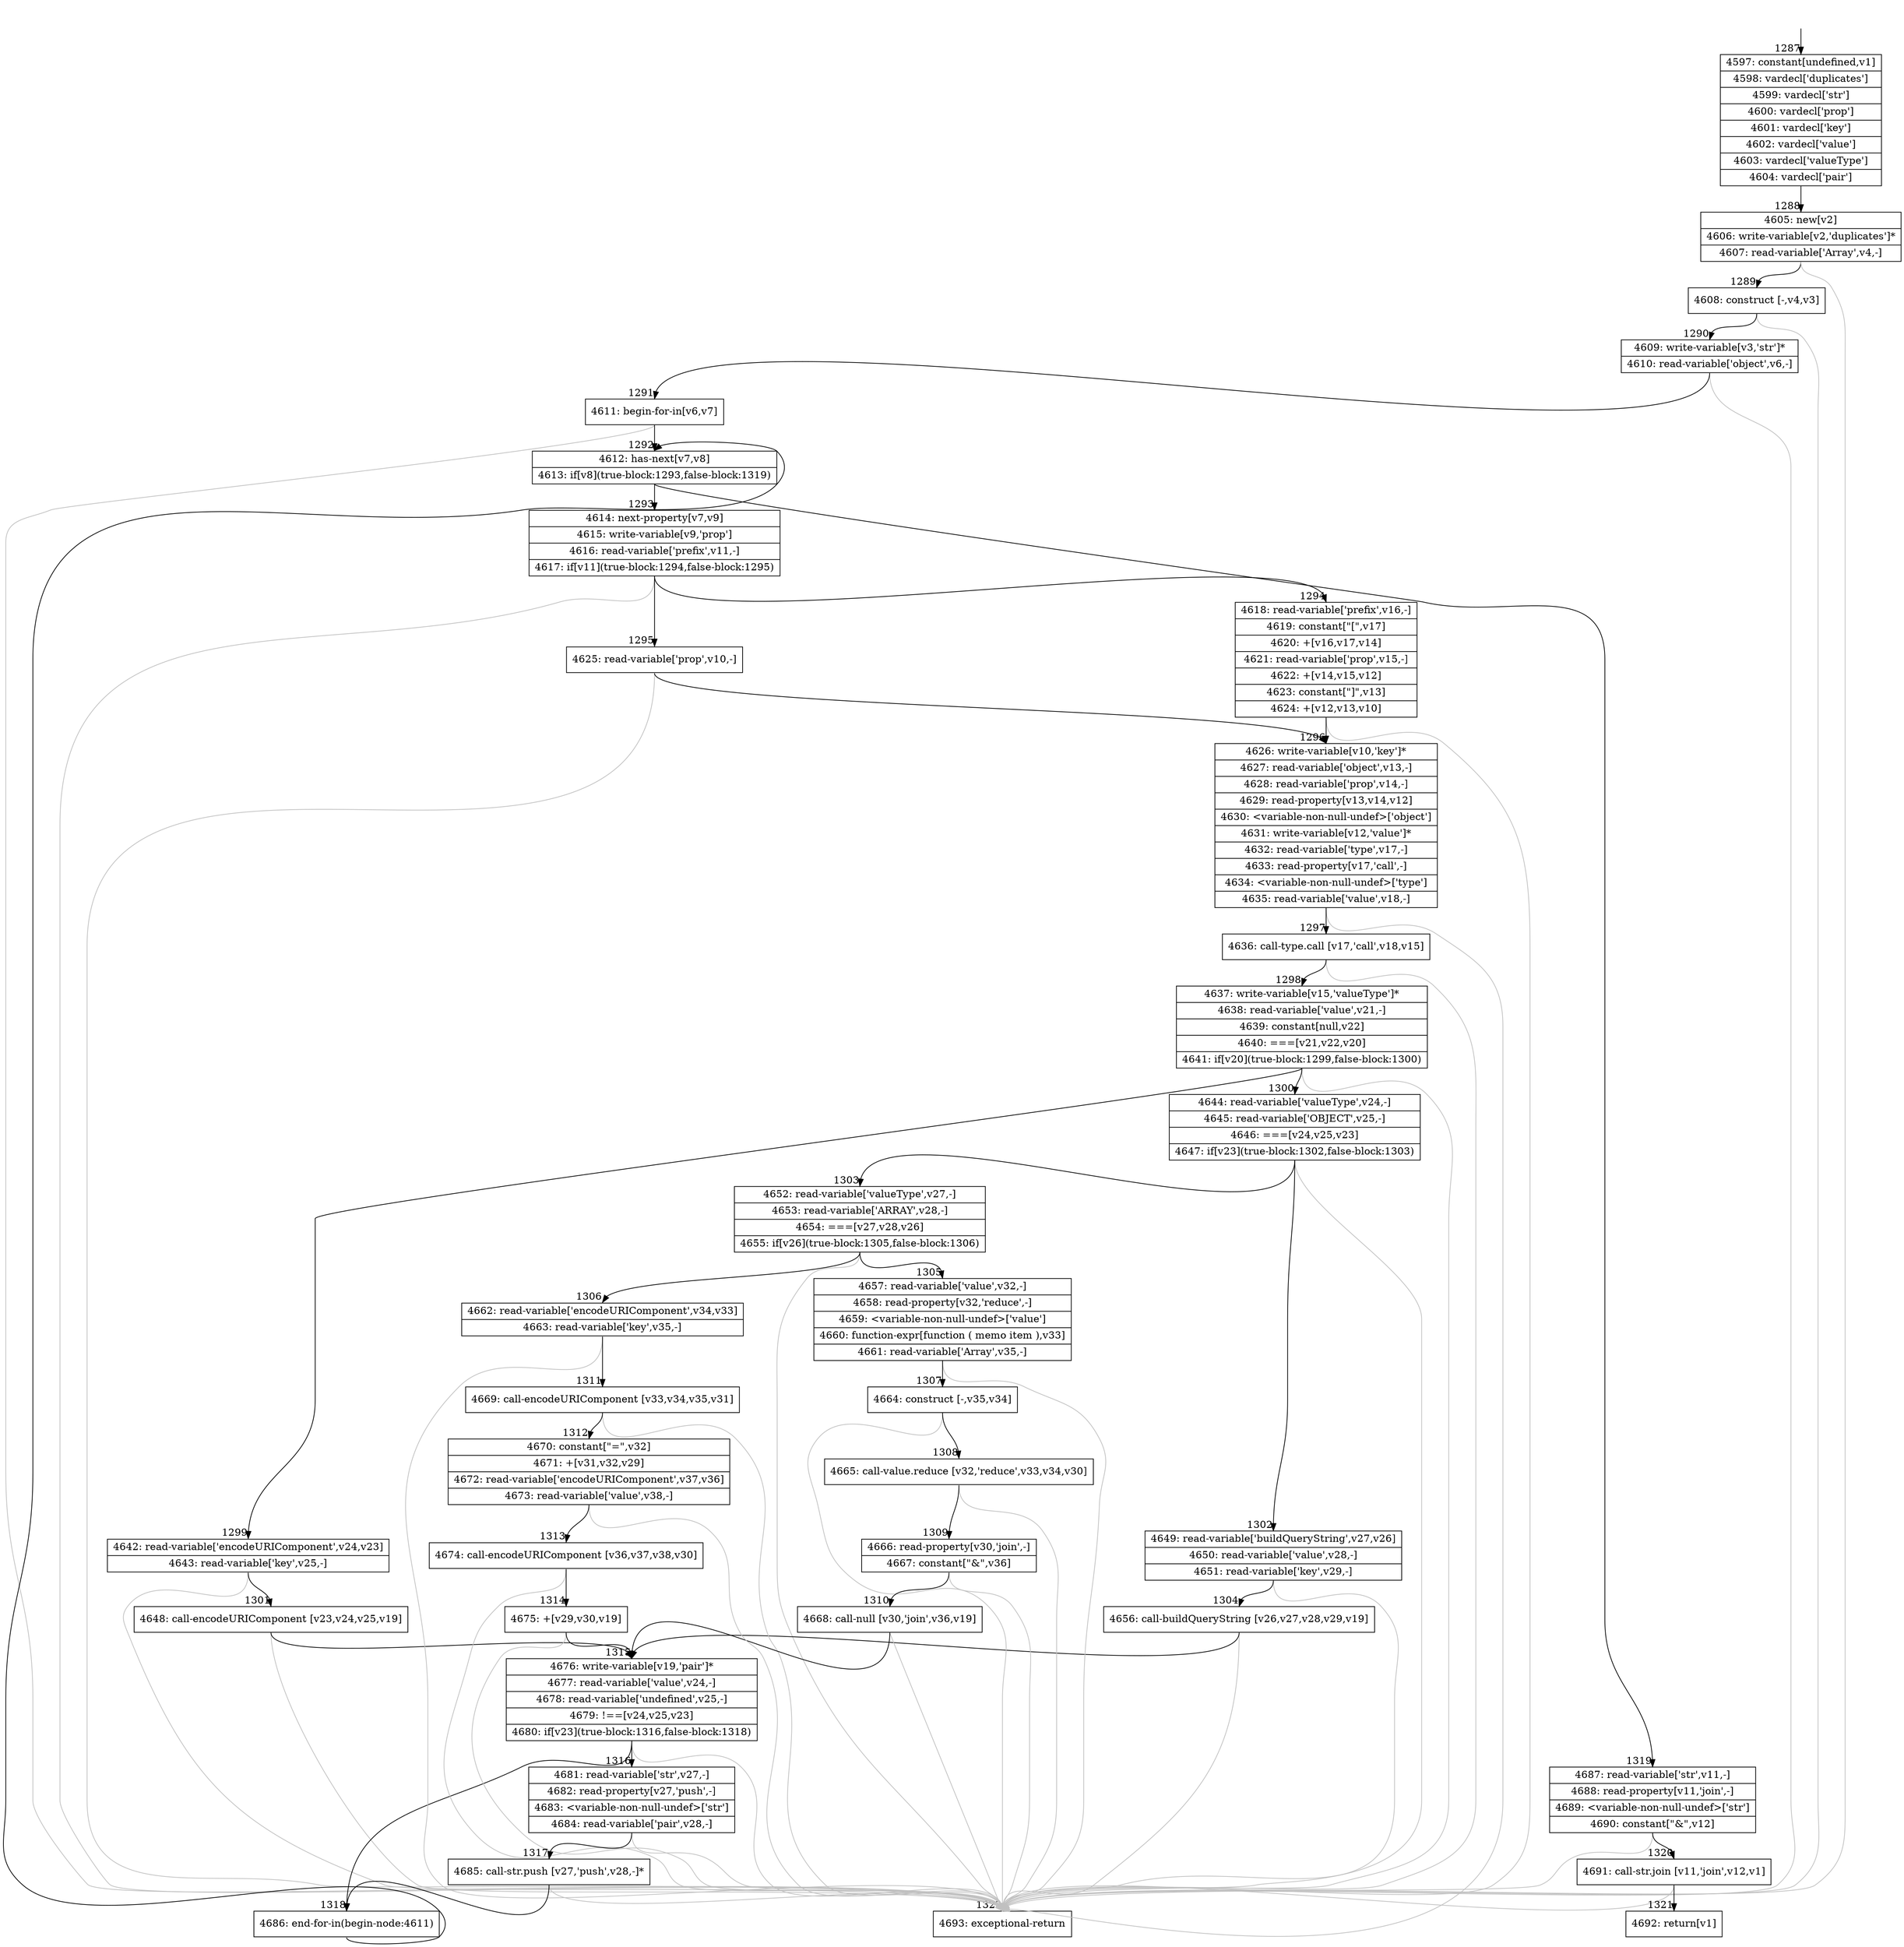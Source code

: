 digraph {
rankdir="TD"
BB_entry49[shape=none,label=""];
BB_entry49 -> BB1287 [tailport=s, headport=n, headlabel="    1287"]
BB1287 [shape=record label="{4597: constant[undefined,v1]|4598: vardecl['duplicates']|4599: vardecl['str']|4600: vardecl['prop']|4601: vardecl['key']|4602: vardecl['value']|4603: vardecl['valueType']|4604: vardecl['pair']}" ] 
BB1287 -> BB1288 [tailport=s, headport=n, headlabel="      1288"]
BB1288 [shape=record label="{4605: new[v2]|4606: write-variable[v2,'duplicates']*|4607: read-variable['Array',v4,-]}" ] 
BB1288 -> BB1289 [tailport=s, headport=n, headlabel="      1289"]
BB1288 -> BB1322 [tailport=s, headport=n, color=gray, headlabel="      1322"]
BB1289 [shape=record label="{4608: construct [-,v4,v3]}" ] 
BB1289 -> BB1290 [tailport=s, headport=n, headlabel="      1290"]
BB1289 -> BB1322 [tailport=s, headport=n, color=gray]
BB1290 [shape=record label="{4609: write-variable[v3,'str']*|4610: read-variable['object',v6,-]}" ] 
BB1290 -> BB1291 [tailport=s, headport=n, headlabel="      1291"]
BB1290 -> BB1322 [tailport=s, headport=n, color=gray]
BB1291 [shape=record label="{4611: begin-for-in[v6,v7]}" ] 
BB1291 -> BB1292 [tailport=s, headport=n, headlabel="      1292"]
BB1291 -> BB1322 [tailport=s, headport=n, color=gray]
BB1292 [shape=record label="{4612: has-next[v7,v8]|4613: if[v8](true-block:1293,false-block:1319)}" ] 
BB1292 -> BB1293 [tailport=s, headport=n, headlabel="      1293"]
BB1292 -> BB1319 [tailport=s, headport=n, headlabel="      1319"]
BB1293 [shape=record label="{4614: next-property[v7,v9]|4615: write-variable[v9,'prop']|4616: read-variable['prefix',v11,-]|4617: if[v11](true-block:1294,false-block:1295)}" ] 
BB1293 -> BB1294 [tailport=s, headport=n, headlabel="      1294"]
BB1293 -> BB1295 [tailport=s, headport=n, headlabel="      1295"]
BB1293 -> BB1322 [tailport=s, headport=n, color=gray]
BB1294 [shape=record label="{4618: read-variable['prefix',v16,-]|4619: constant[\"[\",v17]|4620: +[v16,v17,v14]|4621: read-variable['prop',v15,-]|4622: +[v14,v15,v12]|4623: constant[\"]\",v13]|4624: +[v12,v13,v10]}" ] 
BB1294 -> BB1296 [tailport=s, headport=n, headlabel="      1296"]
BB1294 -> BB1322 [tailport=s, headport=n, color=gray]
BB1295 [shape=record label="{4625: read-variable['prop',v10,-]}" ] 
BB1295 -> BB1296 [tailport=s, headport=n]
BB1295 -> BB1322 [tailport=s, headport=n, color=gray]
BB1296 [shape=record label="{4626: write-variable[v10,'key']*|4627: read-variable['object',v13,-]|4628: read-variable['prop',v14,-]|4629: read-property[v13,v14,v12]|4630: \<variable-non-null-undef\>['object']|4631: write-variable[v12,'value']*|4632: read-variable['type',v17,-]|4633: read-property[v17,'call',-]|4634: \<variable-non-null-undef\>['type']|4635: read-variable['value',v18,-]}" ] 
BB1296 -> BB1297 [tailport=s, headport=n, headlabel="      1297"]
BB1296 -> BB1322 [tailport=s, headport=n, color=gray]
BB1297 [shape=record label="{4636: call-type.call [v17,'call',v18,v15]}" ] 
BB1297 -> BB1298 [tailport=s, headport=n, headlabel="      1298"]
BB1297 -> BB1322 [tailport=s, headport=n, color=gray]
BB1298 [shape=record label="{4637: write-variable[v15,'valueType']*|4638: read-variable['value',v21,-]|4639: constant[null,v22]|4640: ===[v21,v22,v20]|4641: if[v20](true-block:1299,false-block:1300)}" ] 
BB1298 -> BB1299 [tailport=s, headport=n, headlabel="      1299"]
BB1298 -> BB1300 [tailport=s, headport=n, headlabel="      1300"]
BB1298 -> BB1322 [tailport=s, headport=n, color=gray]
BB1299 [shape=record label="{4642: read-variable['encodeURIComponent',v24,v23]|4643: read-variable['key',v25,-]}" ] 
BB1299 -> BB1301 [tailport=s, headport=n, headlabel="      1301"]
BB1299 -> BB1322 [tailport=s, headport=n, color=gray]
BB1300 [shape=record label="{4644: read-variable['valueType',v24,-]|4645: read-variable['OBJECT',v25,-]|4646: ===[v24,v25,v23]|4647: if[v23](true-block:1302,false-block:1303)}" ] 
BB1300 -> BB1302 [tailport=s, headport=n, headlabel="      1302"]
BB1300 -> BB1303 [tailport=s, headport=n, headlabel="      1303"]
BB1300 -> BB1322 [tailport=s, headport=n, color=gray]
BB1301 [shape=record label="{4648: call-encodeURIComponent [v23,v24,v25,v19]}" ] 
BB1301 -> BB1315 [tailport=s, headport=n, headlabel="      1315"]
BB1301 -> BB1322 [tailport=s, headport=n, color=gray]
BB1302 [shape=record label="{4649: read-variable['buildQueryString',v27,v26]|4650: read-variable['value',v28,-]|4651: read-variable['key',v29,-]}" ] 
BB1302 -> BB1304 [tailport=s, headport=n, headlabel="      1304"]
BB1302 -> BB1322 [tailport=s, headport=n, color=gray]
BB1303 [shape=record label="{4652: read-variable['valueType',v27,-]|4653: read-variable['ARRAY',v28,-]|4654: ===[v27,v28,v26]|4655: if[v26](true-block:1305,false-block:1306)}" ] 
BB1303 -> BB1305 [tailport=s, headport=n, headlabel="      1305"]
BB1303 -> BB1306 [tailport=s, headport=n, headlabel="      1306"]
BB1303 -> BB1322 [tailport=s, headport=n, color=gray]
BB1304 [shape=record label="{4656: call-buildQueryString [v26,v27,v28,v29,v19]}" ] 
BB1304 -> BB1315 [tailport=s, headport=n]
BB1304 -> BB1322 [tailport=s, headport=n, color=gray]
BB1305 [shape=record label="{4657: read-variable['value',v32,-]|4658: read-property[v32,'reduce',-]|4659: \<variable-non-null-undef\>['value']|4660: function-expr[function ( memo item ),v33]|4661: read-variable['Array',v35,-]}" ] 
BB1305 -> BB1307 [tailport=s, headport=n, headlabel="      1307"]
BB1305 -> BB1322 [tailport=s, headport=n, color=gray]
BB1306 [shape=record label="{4662: read-variable['encodeURIComponent',v34,v33]|4663: read-variable['key',v35,-]}" ] 
BB1306 -> BB1311 [tailport=s, headport=n, headlabel="      1311"]
BB1306 -> BB1322 [tailport=s, headport=n, color=gray]
BB1307 [shape=record label="{4664: construct [-,v35,v34]}" ] 
BB1307 -> BB1308 [tailport=s, headport=n, headlabel="      1308"]
BB1307 -> BB1322 [tailport=s, headport=n, color=gray]
BB1308 [shape=record label="{4665: call-value.reduce [v32,'reduce',v33,v34,v30]}" ] 
BB1308 -> BB1309 [tailport=s, headport=n, headlabel="      1309"]
BB1308 -> BB1322 [tailport=s, headport=n, color=gray]
BB1309 [shape=record label="{4666: read-property[v30,'join',-]|4667: constant[\"&\",v36]}" ] 
BB1309 -> BB1310 [tailport=s, headport=n, headlabel="      1310"]
BB1309 -> BB1322 [tailport=s, headport=n, color=gray]
BB1310 [shape=record label="{4668: call-null [v30,'join',v36,v19]}" ] 
BB1310 -> BB1315 [tailport=s, headport=n]
BB1310 -> BB1322 [tailport=s, headport=n, color=gray]
BB1311 [shape=record label="{4669: call-encodeURIComponent [v33,v34,v35,v31]}" ] 
BB1311 -> BB1312 [tailport=s, headport=n, headlabel="      1312"]
BB1311 -> BB1322 [tailport=s, headport=n, color=gray]
BB1312 [shape=record label="{4670: constant[\"=\",v32]|4671: +[v31,v32,v29]|4672: read-variable['encodeURIComponent',v37,v36]|4673: read-variable['value',v38,-]}" ] 
BB1312 -> BB1313 [tailport=s, headport=n, headlabel="      1313"]
BB1312 -> BB1322 [tailport=s, headport=n, color=gray]
BB1313 [shape=record label="{4674: call-encodeURIComponent [v36,v37,v38,v30]}" ] 
BB1313 -> BB1314 [tailport=s, headport=n, headlabel="      1314"]
BB1313 -> BB1322 [tailport=s, headport=n, color=gray]
BB1314 [shape=record label="{4675: +[v29,v30,v19]}" ] 
BB1314 -> BB1315 [tailport=s, headport=n]
BB1314 -> BB1322 [tailport=s, headport=n, color=gray]
BB1315 [shape=record label="{4676: write-variable[v19,'pair']*|4677: read-variable['value',v24,-]|4678: read-variable['undefined',v25,-]|4679: !==[v24,v25,v23]|4680: if[v23](true-block:1316,false-block:1318)}" ] 
BB1315 -> BB1316 [tailport=s, headport=n, headlabel="      1316"]
BB1315 -> BB1318 [tailport=s, headport=n, headlabel="      1318"]
BB1315 -> BB1322 [tailport=s, headport=n, color=gray]
BB1316 [shape=record label="{4681: read-variable['str',v27,-]|4682: read-property[v27,'push',-]|4683: \<variable-non-null-undef\>['str']|4684: read-variable['pair',v28,-]}" ] 
BB1316 -> BB1317 [tailport=s, headport=n, headlabel="      1317"]
BB1316 -> BB1322 [tailport=s, headport=n, color=gray]
BB1317 [shape=record label="{4685: call-str.push [v27,'push',v28,-]*}" ] 
BB1317 -> BB1318 [tailport=s, headport=n]
BB1317 -> BB1322 [tailport=s, headport=n, color=gray]
BB1318 [shape=record label="{4686: end-for-in(begin-node:4611)}" ] 
BB1318 -> BB1292 [tailport=s, headport=n]
BB1319 [shape=record label="{4687: read-variable['str',v11,-]|4688: read-property[v11,'join',-]|4689: \<variable-non-null-undef\>['str']|4690: constant[\"&\",v12]}" ] 
BB1319 -> BB1320 [tailport=s, headport=n, headlabel="      1320"]
BB1319 -> BB1322 [tailport=s, headport=n, color=gray]
BB1320 [shape=record label="{4691: call-str.join [v11,'join',v12,v1]}" ] 
BB1320 -> BB1321 [tailport=s, headport=n, headlabel="      1321"]
BB1320 -> BB1322 [tailport=s, headport=n, color=gray]
BB1321 [shape=record label="{4692: return[v1]}" ] 
BB1322 [shape=record label="{4693: exceptional-return}" ] 
//#$~ 824
}
